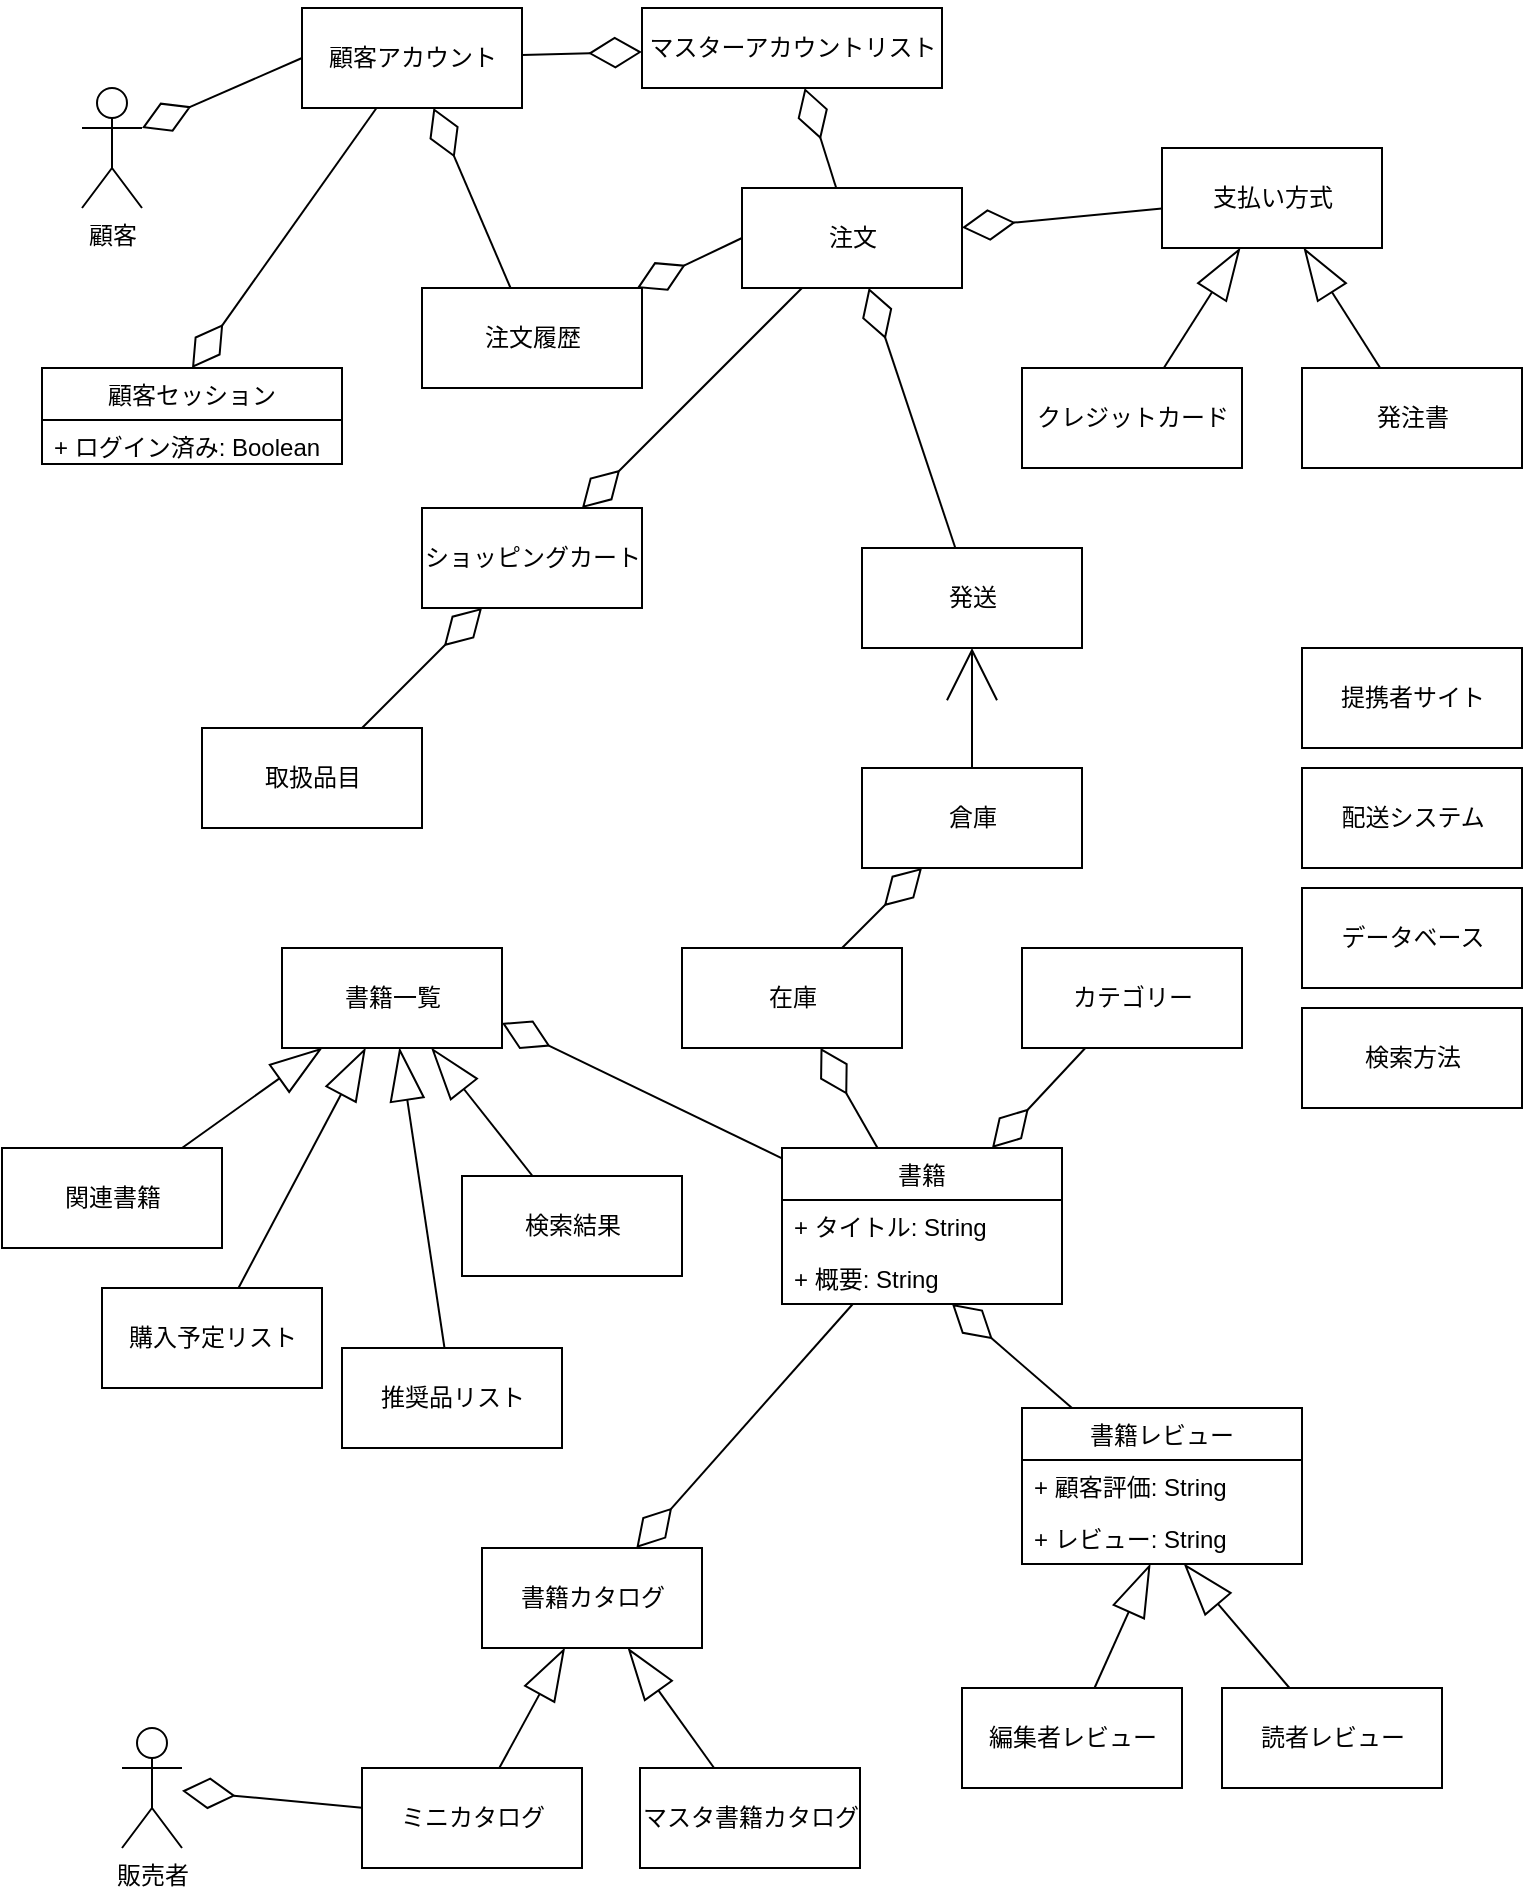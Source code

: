 <mxfile version="16.6.1" type="github">
  <diagram id="72naaWYbk-tJs22CqEOy" name="Page-1">
    <mxGraphModel dx="1381" dy="1219" grid="1" gridSize="10" guides="1" tooltips="1" connect="1" arrows="1" fold="1" page="1" pageScale="1" pageWidth="827" pageHeight="1169" math="0" shadow="0">
      <root>
        <mxCell id="0" />
        <mxCell id="1" parent="0" />
        <mxCell id="5JW3K9FVrEjR7nwM5ilS-1" value="顧客" style="shape=umlActor;verticalLabelPosition=bottom;verticalAlign=top;html=1;outlineConnect=0;" vertex="1" parent="1">
          <mxGeometry x="80" y="110" width="30" height="60" as="geometry" />
        </mxCell>
        <mxCell id="5JW3K9FVrEjR7nwM5ilS-11" value="" style="edgeStyle=none;rounded=0;orthogonalLoop=1;jettySize=auto;html=1;endArrow=diamondThin;endFill=0;endSize=24;strokeWidth=1;" edge="1" parent="1" source="5JW3K9FVrEjR7nwM5ilS-3" target="5JW3K9FVrEjR7nwM5ilS-9">
          <mxGeometry relative="1" as="geometry" />
        </mxCell>
        <mxCell id="5JW3K9FVrEjR7nwM5ilS-27" value="" style="edgeStyle=none;rounded=0;orthogonalLoop=1;jettySize=auto;html=1;endArrow=diamondThin;endFill=0;endSize=24;strokeWidth=1;entryX=0.5;entryY=0;entryDx=0;entryDy=0;" edge="1" parent="1" source="5JW3K9FVrEjR7nwM5ilS-3" target="5JW3K9FVrEjR7nwM5ilS-21">
          <mxGeometry relative="1" as="geometry" />
        </mxCell>
        <mxCell id="5JW3K9FVrEjR7nwM5ilS-3" value="顧客アカウント" style="html=1;" vertex="1" parent="1">
          <mxGeometry x="190" y="70" width="110" height="50" as="geometry" />
        </mxCell>
        <mxCell id="5JW3K9FVrEjR7nwM5ilS-5" value="" style="endArrow=diamondThin;endFill=0;endSize=24;html=1;rounded=0;strokeWidth=1;exitX=0;exitY=0.5;exitDx=0;exitDy=0;entryX=1;entryY=0.333;entryDx=0;entryDy=0;entryPerimeter=0;" edge="1" parent="1" source="5JW3K9FVrEjR7nwM5ilS-3" target="5JW3K9FVrEjR7nwM5ilS-1">
          <mxGeometry width="160" relative="1" as="geometry">
            <mxPoint x="80" y="250" as="sourcePoint" />
            <mxPoint x="240" y="250" as="targetPoint" />
          </mxGeometry>
        </mxCell>
        <mxCell id="5JW3K9FVrEjR7nwM5ilS-8" value="" style="edgeStyle=none;rounded=0;orthogonalLoop=1;jettySize=auto;html=1;endArrow=diamondThin;endFill=0;endSize=24;strokeWidth=1;" edge="1" parent="1" source="5JW3K9FVrEjR7nwM5ilS-7" target="5JW3K9FVrEjR7nwM5ilS-3">
          <mxGeometry relative="1" as="geometry" />
        </mxCell>
        <mxCell id="5JW3K9FVrEjR7nwM5ilS-7" value="注文履歴" style="html=1;" vertex="1" parent="1">
          <mxGeometry x="250" y="210" width="110" height="50" as="geometry" />
        </mxCell>
        <mxCell id="5JW3K9FVrEjR7nwM5ilS-9" value="マスターアカウントリスト" style="html=1;" vertex="1" parent="1">
          <mxGeometry x="360" y="70" width="150" height="40" as="geometry" />
        </mxCell>
        <mxCell id="5JW3K9FVrEjR7nwM5ilS-13" value="" style="edgeStyle=none;rounded=0;orthogonalLoop=1;jettySize=auto;html=1;endArrow=diamondThin;endFill=0;endSize=24;strokeWidth=1;" edge="1" parent="1" source="5JW3K9FVrEjR7nwM5ilS-12" target="5JW3K9FVrEjR7nwM5ilS-9">
          <mxGeometry relative="1" as="geometry" />
        </mxCell>
        <mxCell id="5JW3K9FVrEjR7nwM5ilS-14" value="" style="edgeStyle=none;rounded=0;orthogonalLoop=1;jettySize=auto;html=1;endArrow=diamondThin;endFill=0;endSize=24;strokeWidth=1;exitX=0;exitY=0.5;exitDx=0;exitDy=0;" edge="1" parent="1" source="5JW3K9FVrEjR7nwM5ilS-12" target="5JW3K9FVrEjR7nwM5ilS-7">
          <mxGeometry relative="1" as="geometry" />
        </mxCell>
        <mxCell id="5JW3K9FVrEjR7nwM5ilS-29" value="" style="edgeStyle=none;rounded=0;orthogonalLoop=1;jettySize=auto;html=1;endArrow=diamondThin;endFill=0;endSize=24;strokeWidth=1;" edge="1" parent="1" source="5JW3K9FVrEjR7nwM5ilS-12" target="5JW3K9FVrEjR7nwM5ilS-28">
          <mxGeometry relative="1" as="geometry" />
        </mxCell>
        <mxCell id="5JW3K9FVrEjR7nwM5ilS-12" value="注文" style="html=1;" vertex="1" parent="1">
          <mxGeometry x="410" y="160" width="110" height="50" as="geometry" />
        </mxCell>
        <mxCell id="5JW3K9FVrEjR7nwM5ilS-16" value="" style="edgeStyle=none;rounded=0;orthogonalLoop=1;jettySize=auto;html=1;endArrow=diamondThin;endFill=0;endSize=24;strokeWidth=1;" edge="1" parent="1" source="5JW3K9FVrEjR7nwM5ilS-15" target="5JW3K9FVrEjR7nwM5ilS-12">
          <mxGeometry relative="1" as="geometry" />
        </mxCell>
        <mxCell id="5JW3K9FVrEjR7nwM5ilS-15" value="支払い方式" style="html=1;" vertex="1" parent="1">
          <mxGeometry x="620" y="140" width="110" height="50" as="geometry" />
        </mxCell>
        <mxCell id="5JW3K9FVrEjR7nwM5ilS-18" value="" style="edgeStyle=none;rounded=0;orthogonalLoop=1;jettySize=auto;html=1;endArrow=blockThin;endFill=0;endSize=24;strokeWidth=1;" edge="1" parent="1" source="5JW3K9FVrEjR7nwM5ilS-17" target="5JW3K9FVrEjR7nwM5ilS-15">
          <mxGeometry relative="1" as="geometry" />
        </mxCell>
        <mxCell id="5JW3K9FVrEjR7nwM5ilS-17" value="発注書" style="html=1;" vertex="1" parent="1">
          <mxGeometry x="690" y="250" width="110" height="50" as="geometry" />
        </mxCell>
        <mxCell id="5JW3K9FVrEjR7nwM5ilS-20" value="" style="edgeStyle=none;rounded=0;orthogonalLoop=1;jettySize=auto;html=1;endArrow=blockThin;endFill=0;endSize=24;strokeWidth=1;" edge="1" parent="1" source="5JW3K9FVrEjR7nwM5ilS-19" target="5JW3K9FVrEjR7nwM5ilS-15">
          <mxGeometry relative="1" as="geometry" />
        </mxCell>
        <mxCell id="5JW3K9FVrEjR7nwM5ilS-19" value="クレジットカード" style="html=1;" vertex="1" parent="1">
          <mxGeometry x="550" y="250" width="110" height="50" as="geometry" />
        </mxCell>
        <mxCell id="5JW3K9FVrEjR7nwM5ilS-21" value="顧客セッション" style="swimlane;fontStyle=0;childLayout=stackLayout;horizontal=1;startSize=26;fillColor=none;horizontalStack=0;resizeParent=1;resizeParentMax=0;resizeLast=0;collapsible=1;marginBottom=0;" vertex="1" parent="1">
          <mxGeometry x="60" y="250" width="150" height="48" as="geometry" />
        </mxCell>
        <mxCell id="5JW3K9FVrEjR7nwM5ilS-22" value="+ ログイン済み: Boolean" style="text;strokeColor=none;fillColor=none;align=left;verticalAlign=top;spacingLeft=4;spacingRight=4;overflow=hidden;rotatable=0;points=[[0,0.5],[1,0.5]];portConstraint=eastwest;" vertex="1" parent="5JW3K9FVrEjR7nwM5ilS-21">
          <mxGeometry y="26" width="150" height="22" as="geometry" />
        </mxCell>
        <mxCell id="5JW3K9FVrEjR7nwM5ilS-28" value="ショッピングカート" style="html=1;" vertex="1" parent="1">
          <mxGeometry x="250" y="320" width="110" height="50" as="geometry" />
        </mxCell>
        <mxCell id="5JW3K9FVrEjR7nwM5ilS-31" value="" style="edgeStyle=none;rounded=0;orthogonalLoop=1;jettySize=auto;html=1;endArrow=diamondThin;endFill=0;endSize=24;strokeWidth=1;" edge="1" parent="1" source="5JW3K9FVrEjR7nwM5ilS-30" target="5JW3K9FVrEjR7nwM5ilS-12">
          <mxGeometry relative="1" as="geometry" />
        </mxCell>
        <mxCell id="5JW3K9FVrEjR7nwM5ilS-30" value="発送" style="html=1;" vertex="1" parent="1">
          <mxGeometry x="470" y="340" width="110" height="50" as="geometry" />
        </mxCell>
        <mxCell id="5JW3K9FVrEjR7nwM5ilS-33" value="" style="edgeStyle=none;rounded=0;orthogonalLoop=1;jettySize=auto;html=1;endArrow=open;endFill=0;endSize=24;strokeWidth=1;" edge="1" parent="1" source="5JW3K9FVrEjR7nwM5ilS-32" target="5JW3K9FVrEjR7nwM5ilS-30">
          <mxGeometry relative="1" as="geometry" />
        </mxCell>
        <mxCell id="5JW3K9FVrEjR7nwM5ilS-32" value="倉庫" style="html=1;" vertex="1" parent="1">
          <mxGeometry x="470" y="450" width="110" height="50" as="geometry" />
        </mxCell>
        <mxCell id="5JW3K9FVrEjR7nwM5ilS-35" value="" style="edgeStyle=none;rounded=0;orthogonalLoop=1;jettySize=auto;html=1;endArrow=diamondThin;endFill=0;endSize=24;strokeWidth=1;" edge="1" parent="1" source="5JW3K9FVrEjR7nwM5ilS-34" target="5JW3K9FVrEjR7nwM5ilS-32">
          <mxGeometry relative="1" as="geometry" />
        </mxCell>
        <mxCell id="5JW3K9FVrEjR7nwM5ilS-34" value="在庫" style="html=1;" vertex="1" parent="1">
          <mxGeometry x="380" y="540" width="110" height="50" as="geometry" />
        </mxCell>
        <mxCell id="5JW3K9FVrEjR7nwM5ilS-41" value="" style="edgeStyle=none;rounded=0;orthogonalLoop=1;jettySize=auto;html=1;endArrow=diamondThin;endFill=0;endSize=24;strokeWidth=1;" edge="1" parent="1" source="5JW3K9FVrEjR7nwM5ilS-37" target="5JW3K9FVrEjR7nwM5ilS-34">
          <mxGeometry relative="1" as="geometry" />
        </mxCell>
        <mxCell id="5JW3K9FVrEjR7nwM5ilS-62" style="edgeStyle=none;rounded=0;orthogonalLoop=1;jettySize=auto;html=1;entryX=1;entryY=0.75;entryDx=0;entryDy=0;endArrow=diamondThin;endFill=0;endSize=24;strokeWidth=1;" edge="1" parent="1" source="5JW3K9FVrEjR7nwM5ilS-37" target="5JW3K9FVrEjR7nwM5ilS-52">
          <mxGeometry relative="1" as="geometry" />
        </mxCell>
        <mxCell id="5JW3K9FVrEjR7nwM5ilS-71" value="" style="edgeStyle=none;rounded=0;orthogonalLoop=1;jettySize=auto;html=1;endArrow=diamondThin;endFill=0;endSize=24;strokeWidth=1;" edge="1" parent="1" source="5JW3K9FVrEjR7nwM5ilS-37" target="5JW3K9FVrEjR7nwM5ilS-70">
          <mxGeometry relative="1" as="geometry" />
        </mxCell>
        <mxCell id="5JW3K9FVrEjR7nwM5ilS-37" value="書籍" style="swimlane;fontStyle=0;childLayout=stackLayout;horizontal=1;startSize=26;fillColor=none;horizontalStack=0;resizeParent=1;resizeParentMax=0;resizeLast=0;collapsible=1;marginBottom=0;" vertex="1" parent="1">
          <mxGeometry x="430" y="640" width="140" height="78" as="geometry" />
        </mxCell>
        <mxCell id="5JW3K9FVrEjR7nwM5ilS-38" value="+ タイトル: String" style="text;strokeColor=none;fillColor=none;align=left;verticalAlign=top;spacingLeft=4;spacingRight=4;overflow=hidden;rotatable=0;points=[[0,0.5],[1,0.5]];portConstraint=eastwest;" vertex="1" parent="5JW3K9FVrEjR7nwM5ilS-37">
          <mxGeometry y="26" width="140" height="26" as="geometry" />
        </mxCell>
        <mxCell id="5JW3K9FVrEjR7nwM5ilS-39" value="+ 概要: String" style="text;strokeColor=none;fillColor=none;align=left;verticalAlign=top;spacingLeft=4;spacingRight=4;overflow=hidden;rotatable=0;points=[[0,0.5],[1,0.5]];portConstraint=eastwest;" vertex="1" parent="5JW3K9FVrEjR7nwM5ilS-37">
          <mxGeometry y="52" width="140" height="26" as="geometry" />
        </mxCell>
        <mxCell id="5JW3K9FVrEjR7nwM5ilS-43" value="" style="edgeStyle=none;rounded=0;orthogonalLoop=1;jettySize=auto;html=1;endArrow=diamondThin;endFill=0;endSize=24;strokeWidth=1;entryX=0.75;entryY=0;entryDx=0;entryDy=0;" edge="1" parent="1" source="5JW3K9FVrEjR7nwM5ilS-42" target="5JW3K9FVrEjR7nwM5ilS-37">
          <mxGeometry relative="1" as="geometry" />
        </mxCell>
        <mxCell id="5JW3K9FVrEjR7nwM5ilS-42" value="カテゴリー" style="html=1;" vertex="1" parent="1">
          <mxGeometry x="550" y="540" width="110" height="50" as="geometry" />
        </mxCell>
        <mxCell id="5JW3K9FVrEjR7nwM5ilS-45" value="" style="edgeStyle=none;rounded=0;orthogonalLoop=1;jettySize=auto;html=1;endArrow=diamondThin;endFill=0;endSize=24;strokeWidth=1;" edge="1" parent="1" source="5JW3K9FVrEjR7nwM5ilS-44" target="5JW3K9FVrEjR7nwM5ilS-28">
          <mxGeometry relative="1" as="geometry" />
        </mxCell>
        <mxCell id="5JW3K9FVrEjR7nwM5ilS-44" value="取扱品目" style="html=1;" vertex="1" parent="1">
          <mxGeometry x="140" y="430" width="110" height="50" as="geometry" />
        </mxCell>
        <mxCell id="5JW3K9FVrEjR7nwM5ilS-48" value="提携者サイト" style="html=1;" vertex="1" parent="1">
          <mxGeometry x="690" y="390" width="110" height="50" as="geometry" />
        </mxCell>
        <mxCell id="5JW3K9FVrEjR7nwM5ilS-49" value="配送システム" style="html=1;" vertex="1" parent="1">
          <mxGeometry x="690" y="450" width="110" height="50" as="geometry" />
        </mxCell>
        <mxCell id="5JW3K9FVrEjR7nwM5ilS-50" value="データベース" style="html=1;" vertex="1" parent="1">
          <mxGeometry x="690" y="510" width="110" height="50" as="geometry" />
        </mxCell>
        <mxCell id="5JW3K9FVrEjR7nwM5ilS-51" value="検索方法" style="html=1;" vertex="1" parent="1">
          <mxGeometry x="690" y="570" width="110" height="50" as="geometry" />
        </mxCell>
        <mxCell id="5JW3K9FVrEjR7nwM5ilS-52" value="書籍一覧" style="html=1;" vertex="1" parent="1">
          <mxGeometry x="180" y="540" width="110" height="50" as="geometry" />
        </mxCell>
        <mxCell id="5JW3K9FVrEjR7nwM5ilS-54" value="" style="edgeStyle=none;rounded=0;orthogonalLoop=1;jettySize=auto;html=1;endArrow=blockThin;endFill=0;endSize=24;strokeWidth=1;" edge="1" parent="1" source="5JW3K9FVrEjR7nwM5ilS-53" target="5JW3K9FVrEjR7nwM5ilS-52">
          <mxGeometry relative="1" as="geometry" />
        </mxCell>
        <mxCell id="5JW3K9FVrEjR7nwM5ilS-53" value="関連書籍" style="html=1;" vertex="1" parent="1">
          <mxGeometry x="40" y="640" width="110" height="50" as="geometry" />
        </mxCell>
        <mxCell id="5JW3K9FVrEjR7nwM5ilS-57" value="" style="edgeStyle=none;rounded=0;orthogonalLoop=1;jettySize=auto;html=1;endArrow=blockThin;endFill=0;endSize=24;strokeWidth=1;" edge="1" parent="1" source="5JW3K9FVrEjR7nwM5ilS-56" target="5JW3K9FVrEjR7nwM5ilS-52">
          <mxGeometry relative="1" as="geometry" />
        </mxCell>
        <mxCell id="5JW3K9FVrEjR7nwM5ilS-56" value="購入予定リスト" style="html=1;" vertex="1" parent="1">
          <mxGeometry x="90" y="710" width="110" height="50" as="geometry" />
        </mxCell>
        <mxCell id="5JW3K9FVrEjR7nwM5ilS-59" value="" style="edgeStyle=none;rounded=0;orthogonalLoop=1;jettySize=auto;html=1;endArrow=blockThin;endFill=0;endSize=24;strokeWidth=1;" edge="1" parent="1" source="5JW3K9FVrEjR7nwM5ilS-58" target="5JW3K9FVrEjR7nwM5ilS-52">
          <mxGeometry relative="1" as="geometry" />
        </mxCell>
        <mxCell id="5JW3K9FVrEjR7nwM5ilS-58" value="検索結果" style="html=1;" vertex="1" parent="1">
          <mxGeometry x="270" y="654" width="110" height="50" as="geometry" />
        </mxCell>
        <mxCell id="5JW3K9FVrEjR7nwM5ilS-61" value="" style="edgeStyle=none;rounded=0;orthogonalLoop=1;jettySize=auto;html=1;endArrow=blockThin;endFill=0;endSize=24;strokeWidth=1;" edge="1" parent="1" source="5JW3K9FVrEjR7nwM5ilS-60" target="5JW3K9FVrEjR7nwM5ilS-52">
          <mxGeometry relative="1" as="geometry" />
        </mxCell>
        <mxCell id="5JW3K9FVrEjR7nwM5ilS-60" value="推奨品リスト" style="html=1;" vertex="1" parent="1">
          <mxGeometry x="210" y="740" width="110" height="50" as="geometry" />
        </mxCell>
        <mxCell id="5JW3K9FVrEjR7nwM5ilS-68" value="" style="edgeStyle=none;rounded=0;orthogonalLoop=1;jettySize=auto;html=1;endArrow=diamondThin;endFill=0;endSize=24;strokeWidth=1;" edge="1" parent="1" source="5JW3K9FVrEjR7nwM5ilS-63" target="5JW3K9FVrEjR7nwM5ilS-39">
          <mxGeometry relative="1" as="geometry" />
        </mxCell>
        <mxCell id="5JW3K9FVrEjR7nwM5ilS-63" value="書籍レビュー" style="swimlane;fontStyle=0;childLayout=stackLayout;horizontal=1;startSize=26;fillColor=none;horizontalStack=0;resizeParent=1;resizeParentMax=0;resizeLast=0;collapsible=1;marginBottom=0;" vertex="1" parent="1">
          <mxGeometry x="550" y="770" width="140" height="78" as="geometry" />
        </mxCell>
        <mxCell id="5JW3K9FVrEjR7nwM5ilS-64" value="+ 顧客評価: String" style="text;strokeColor=none;fillColor=none;align=left;verticalAlign=top;spacingLeft=4;spacingRight=4;overflow=hidden;rotatable=0;points=[[0,0.5],[1,0.5]];portConstraint=eastwest;" vertex="1" parent="5JW3K9FVrEjR7nwM5ilS-63">
          <mxGeometry y="26" width="140" height="26" as="geometry" />
        </mxCell>
        <mxCell id="5JW3K9FVrEjR7nwM5ilS-65" value="+ レビュー: String" style="text;strokeColor=none;fillColor=none;align=left;verticalAlign=top;spacingLeft=4;spacingRight=4;overflow=hidden;rotatable=0;points=[[0,0.5],[1,0.5]];portConstraint=eastwest;" vertex="1" parent="5JW3K9FVrEjR7nwM5ilS-63">
          <mxGeometry y="52" width="140" height="26" as="geometry" />
        </mxCell>
        <mxCell id="5JW3K9FVrEjR7nwM5ilS-69" value="販売者" style="shape=umlActor;verticalLabelPosition=bottom;verticalAlign=top;html=1;" vertex="1" parent="1">
          <mxGeometry x="100" y="930" width="30" height="60" as="geometry" />
        </mxCell>
        <mxCell id="5JW3K9FVrEjR7nwM5ilS-70" value="書籍カタログ" style="html=1;" vertex="1" parent="1">
          <mxGeometry x="280" y="840" width="110" height="50" as="geometry" />
        </mxCell>
        <mxCell id="5JW3K9FVrEjR7nwM5ilS-73" value="" style="edgeStyle=none;rounded=0;orthogonalLoop=1;jettySize=auto;html=1;endArrow=blockThin;endFill=0;endSize=24;strokeWidth=1;" edge="1" parent="1" source="5JW3K9FVrEjR7nwM5ilS-72" target="5JW3K9FVrEjR7nwM5ilS-65">
          <mxGeometry relative="1" as="geometry" />
        </mxCell>
        <mxCell id="5JW3K9FVrEjR7nwM5ilS-72" value="読者レビュー" style="html=1;" vertex="1" parent="1">
          <mxGeometry x="650" y="910" width="110" height="50" as="geometry" />
        </mxCell>
        <mxCell id="5JW3K9FVrEjR7nwM5ilS-75" value="" style="edgeStyle=none;rounded=0;orthogonalLoop=1;jettySize=auto;html=1;endArrow=blockThin;endFill=0;endSize=24;strokeWidth=1;" edge="1" parent="1" source="5JW3K9FVrEjR7nwM5ilS-74" target="5JW3K9FVrEjR7nwM5ilS-65">
          <mxGeometry relative="1" as="geometry" />
        </mxCell>
        <mxCell id="5JW3K9FVrEjR7nwM5ilS-74" value="編集者レビュー" style="html=1;" vertex="1" parent="1">
          <mxGeometry x="520" y="910" width="110" height="50" as="geometry" />
        </mxCell>
        <mxCell id="5JW3K9FVrEjR7nwM5ilS-77" value="" style="edgeStyle=none;rounded=0;orthogonalLoop=1;jettySize=auto;html=1;endArrow=blockThin;endFill=0;endSize=24;strokeWidth=1;" edge="1" parent="1" source="5JW3K9FVrEjR7nwM5ilS-76" target="5JW3K9FVrEjR7nwM5ilS-70">
          <mxGeometry relative="1" as="geometry" />
        </mxCell>
        <mxCell id="5JW3K9FVrEjR7nwM5ilS-76" value="マスタ書籍カタログ" style="html=1;" vertex="1" parent="1">
          <mxGeometry x="359" y="950" width="110" height="50" as="geometry" />
        </mxCell>
        <mxCell id="5JW3K9FVrEjR7nwM5ilS-79" value="" style="edgeStyle=none;rounded=0;orthogonalLoop=1;jettySize=auto;html=1;endArrow=blockThin;endFill=0;endSize=24;strokeWidth=1;" edge="1" parent="1" source="5JW3K9FVrEjR7nwM5ilS-78" target="5JW3K9FVrEjR7nwM5ilS-70">
          <mxGeometry relative="1" as="geometry" />
        </mxCell>
        <mxCell id="5JW3K9FVrEjR7nwM5ilS-80" value="" style="edgeStyle=none;rounded=0;orthogonalLoop=1;jettySize=auto;html=1;endArrow=diamondThin;endFill=0;endSize=24;strokeWidth=1;" edge="1" parent="1" source="5JW3K9FVrEjR7nwM5ilS-78" target="5JW3K9FVrEjR7nwM5ilS-69">
          <mxGeometry relative="1" as="geometry" />
        </mxCell>
        <mxCell id="5JW3K9FVrEjR7nwM5ilS-78" value="ミニカタログ" style="html=1;" vertex="1" parent="1">
          <mxGeometry x="220" y="950" width="110" height="50" as="geometry" />
        </mxCell>
      </root>
    </mxGraphModel>
  </diagram>
</mxfile>
